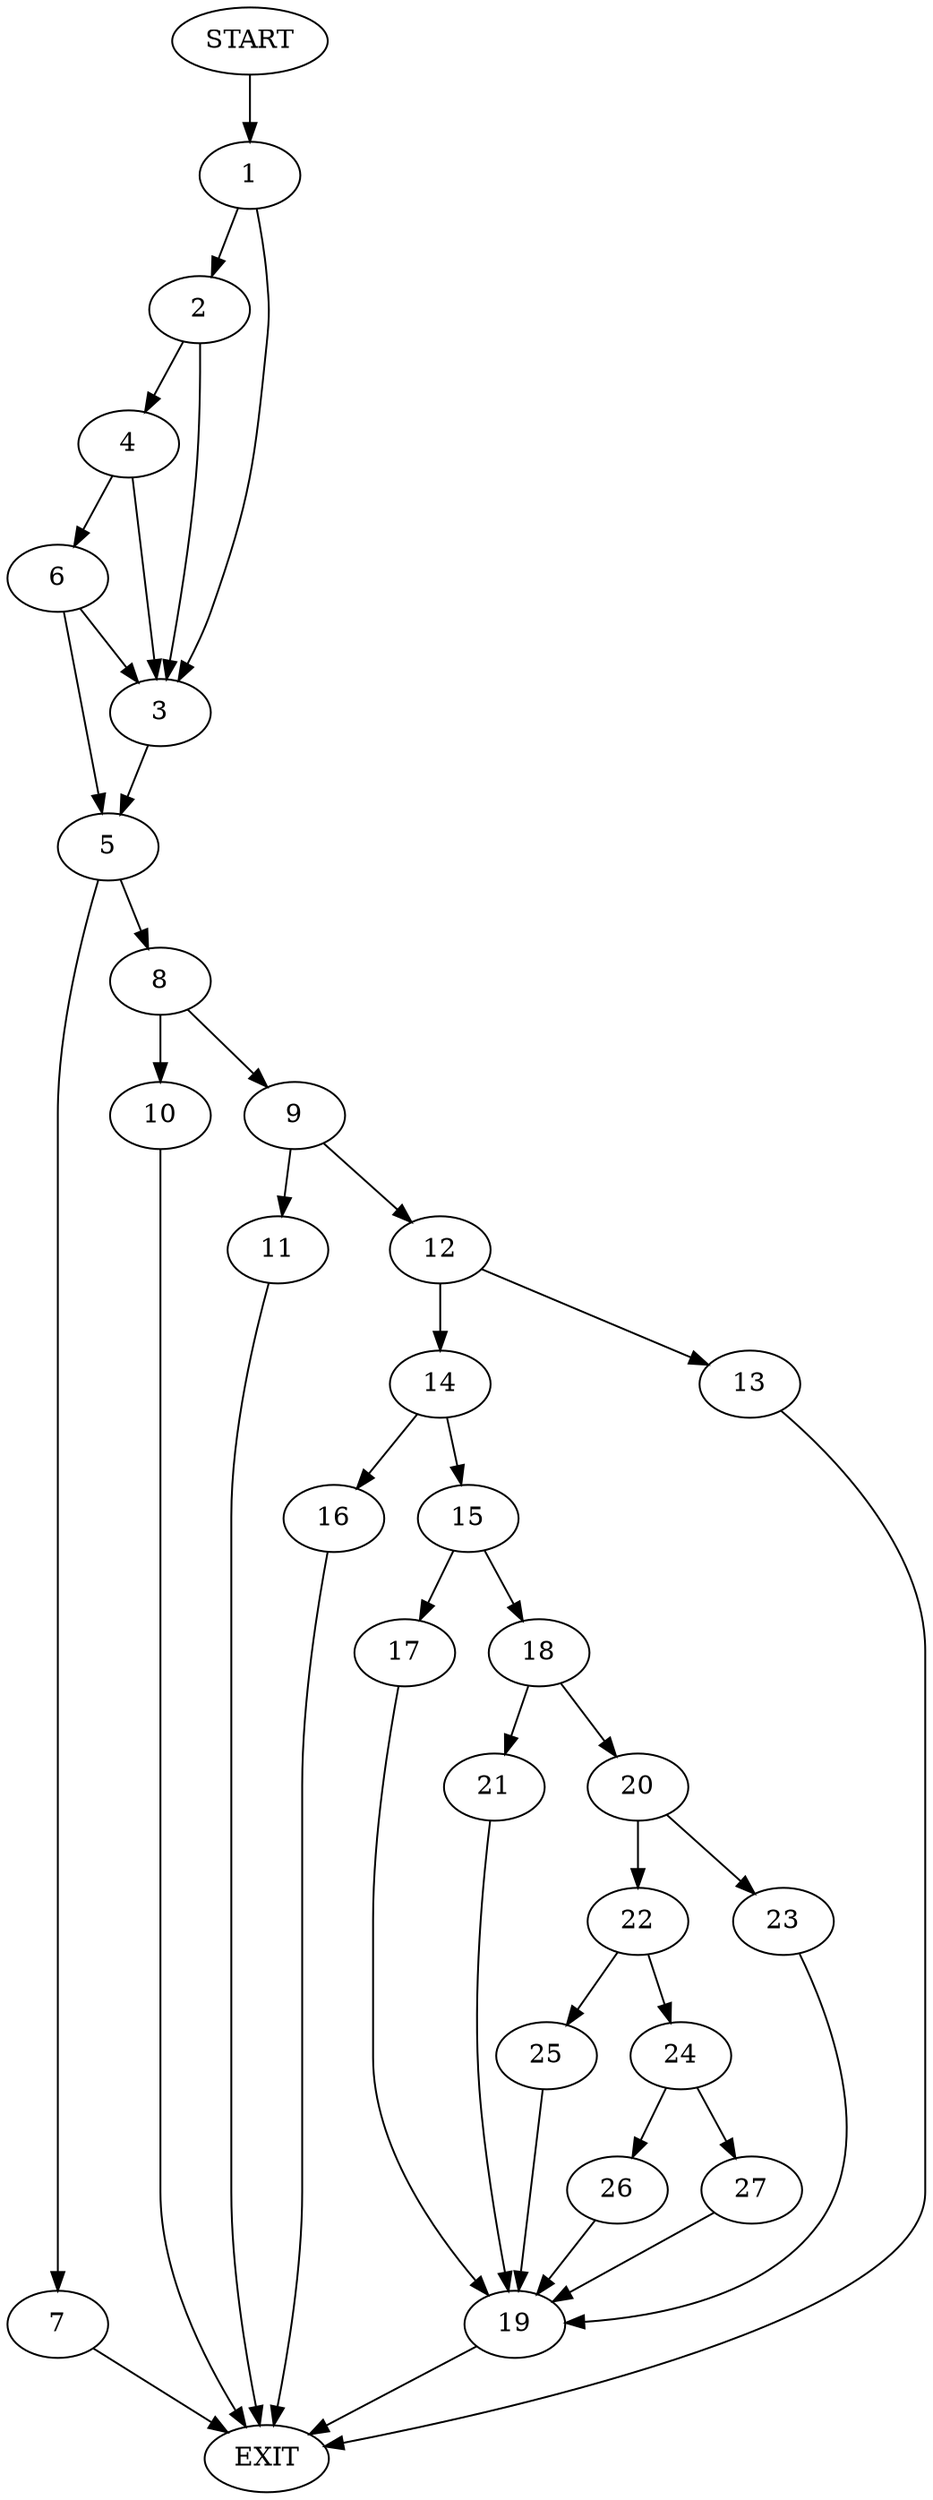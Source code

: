 digraph {
0 [label="START"]
28 [label="EXIT"]
0 -> 1
1 -> 2
1 -> 3
2 -> 3
2 -> 4
3 -> 5
4 -> 6
4 -> 3
6 -> 3
6 -> 5
5 -> 7
5 -> 8
7 -> 28
8 -> 9
8 -> 10
10 -> 28
9 -> 11
9 -> 12
11 -> 28
12 -> 13
12 -> 14
13 -> 28
14 -> 15
14 -> 16
15 -> 17
15 -> 18
16 -> 28
17 -> 19
18 -> 20
18 -> 21
19 -> 28
21 -> 19
20 -> 22
20 -> 23
22 -> 24
22 -> 25
23 -> 19
24 -> 26
24 -> 27
25 -> 19
26 -> 19
27 -> 19
}
